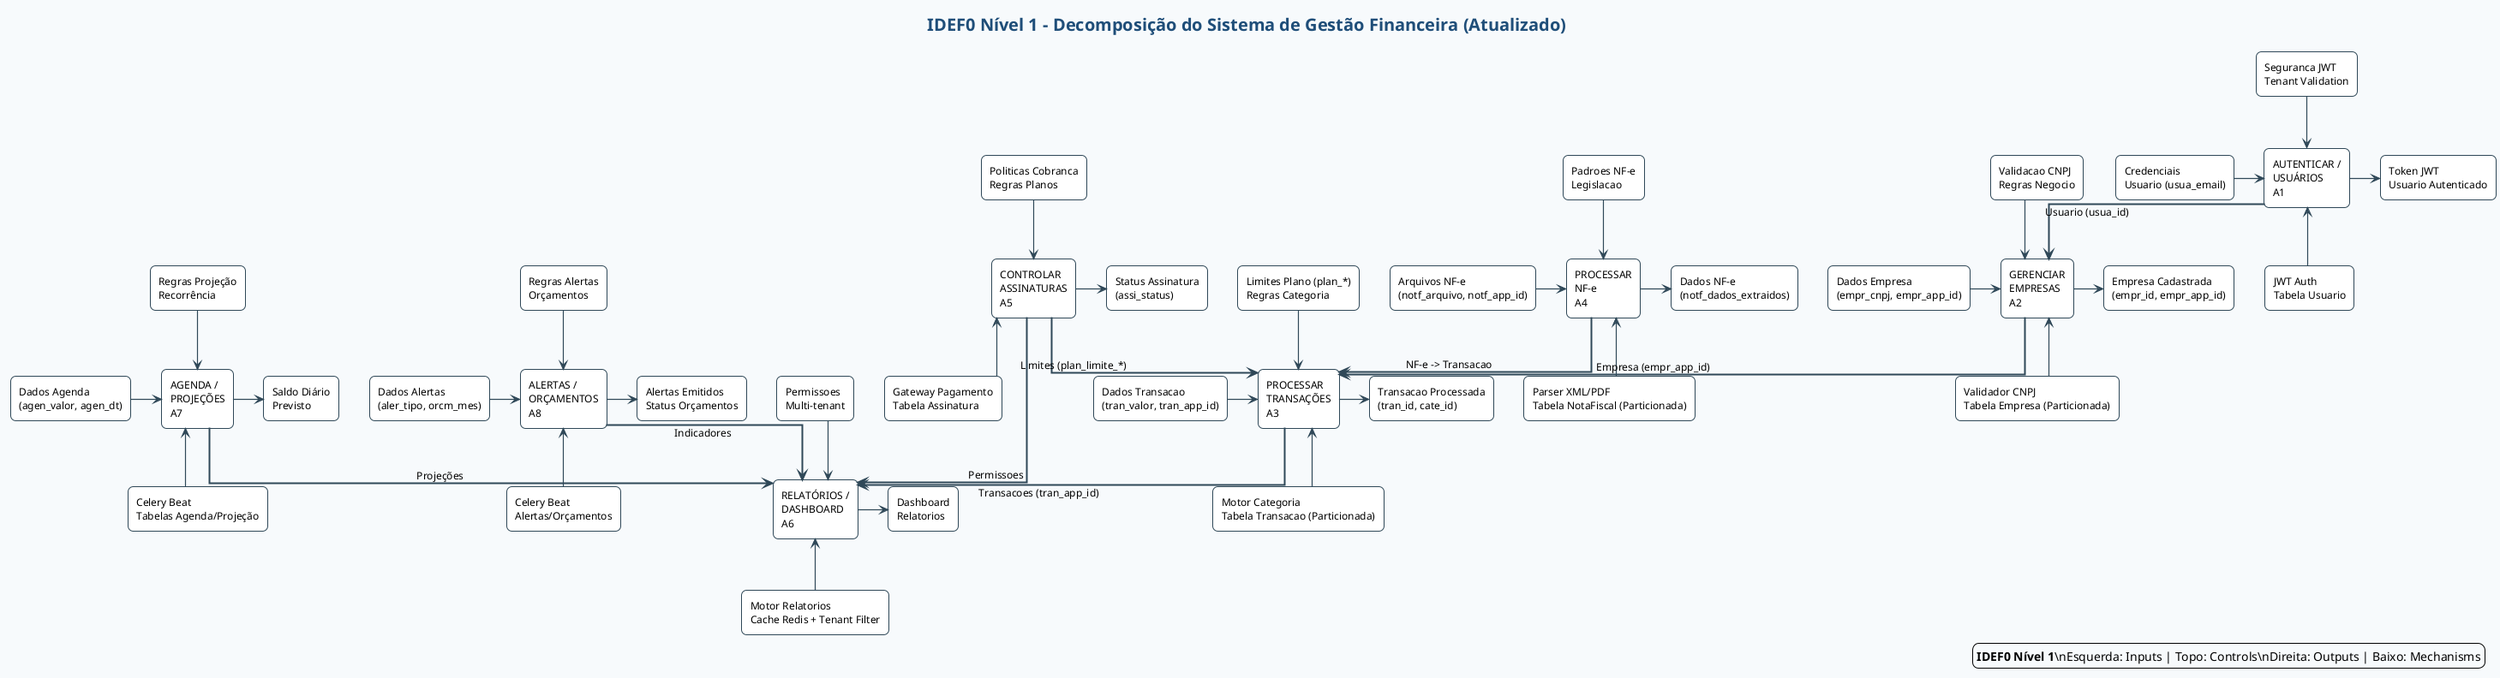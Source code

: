 @startuml
!theme plain
title IDEF0 Nível 1 - Decomposição do Sistema de Gestão Financeira (Atualizado)

skinparam linetype ortho
skinparam backgroundColor #F7FAFC
skinparam shadowing false
skinparam defaultFontName "Arial"
skinparam defaultFontSize 12
skinparam ArrowColor #2F4858
skinparam ArrowThickness 1.2
skinparam rectangle {
	BackgroundColor #FFFFFF
	BorderColor #2F4858
	RoundCorner 12
}
skinparam titleFontSize 20
skinparam titleFontColor #1F4E79

' (Estereótipos removidos para compatibilidade com versão antiga do PlantUML)

' (Removidos links ocultos de layout para reduzir conflitos em versão antiga)

' Funções (Activities)
rectangle "AUTENTICAR /\nUSUÁRIOS\nA1" as A1
rectangle "GERENCIAR\nEMPRESAS\nA2" as A2
rectangle "PROCESSAR\nTRANSAÇÕES\nA3" as A3
rectangle "PROCESSAR\nNF-e\nA4" as A4
rectangle "CONTROLAR\nASSINATURAS\nA5" as A5
rectangle "RELATÓRIOS /\nDASHBOARD\nA6" as A6
rectangle "AGENDA /\nPROJEÇÕES\nA7" as A7
rectangle "ALERTAS /\nORÇAMENTOS\nA8" as A8

' =====================
' INPUTS
' =====================
rectangle "Credenciais\nUsuario (usua_email)" as IN_A1
rectangle "Dados Empresa\n(empr_cnpj, empr_app_id)" as IN_A2
rectangle "Dados Transacao\n(tran_valor, tran_app_id)" as IN_A3
rectangle "Arquivos NF-e\n(notf_arquivo, notf_app_id)" as IN_A4
rectangle "Dados Agenda\n(agen_valor, agen_dt)" as IN_A7
rectangle "Dados Alertas\n(aler_tipo, orcm_mes)" as IN_A8
IN_A1 -right-> A1
IN_A2 -right-> A2
IN_A3 -right-> A3
IN_A4 -right-> A4
IN_A7 -right-> A7
IN_A8 -right-> A8

' =====================
' CONTROLS
' =====================
rectangle "Seguranca JWT\nTenant Validation" as CT_A1
rectangle "Validacao CNPJ\nRegras Negocio" as CT_A2
rectangle "Limites Plano (plan_*)\nRegras Categoria" as CT_A3
rectangle "Padroes NF-e\nLegislacao" as CT_A4
rectangle "Politicas Cobranca\nRegras Planos" as CT_A5
rectangle "Permissoes\nMulti-tenant" as CT_A6
rectangle "Regras Projeção\nRecorrência" as CT_A7
rectangle "Regras Alertas\nOrçamentos" as CT_A8
CT_A1 -down-> A1
CT_A2 -down-> A2
CT_A3 -down-> A3
CT_A4 -down-> A4
CT_A5 -down-> A5
CT_A6 -down-> A6
CT_A7 -down-> A7
CT_A8 -down-> A8

' =====================
' OUTPUTS
' =====================
rectangle "Token JWT\nUsuario Autenticado" as OUT_A1
rectangle "Empresa Cadastrada\n(empr_id, empr_app_id)" as OUT_A2
rectangle "Transacao Processada\n(tran_id, cate_id)" as OUT_A3
rectangle "Dados NF-e\n(notf_dados_extraidos)" as OUT_A4
rectangle "Status Assinatura\n(assi_status)" as OUT_A5
rectangle "Dashboard\nRelatorios" as OUT_A6
rectangle "Saldo Diário\nPrevisto" as OUT_A7
rectangle "Alertas Emitidos\nStatus Orçamentos" as OUT_A8
A1 -right-> OUT_A1
A2 -right-> OUT_A2
A3 -right-> OUT_A3
A4 -right-> OUT_A4
A5 -right-> OUT_A5
A6 -right-> OUT_A6
A7 -right-> OUT_A7
A8 -right-> OUT_A8

' =====================
' MECHANISMS
' =====================
rectangle "JWT Auth\nTabela Usuario" as M_A1
rectangle "Validador CNPJ\nTabela Empresa (Particionada)" as M_A2
rectangle "Motor Categoria\nTabela Transacao (Particionada)" as M_A3
rectangle "Parser XML/PDF\nTabela NotaFiscal (Particionada)" as M_A4
rectangle "Gateway Pagamento\nTabela Assinatura" as M_A5
rectangle "Motor Relatorios\nCache Redis + Tenant Filter" as M_A6
rectangle "Celery Beat\nTabelas Agenda/Projeção" as M_A7
rectangle "Celery Beat\nAlertas/Orçamentos" as M_A8
M_A1 -up-> A1
M_A2 -up-> A2
M_A3 -up-> A3
M_A4 -up-> A4
M_A5 -up-> A5
M_A6 -up-> A6
M_A7 -up-> A7
M_A8 -up-> A8

' Fluxos internos entre funções
A1 -[bold]-> A2 : Usuario (usua_id)
A2 -[bold]-> A3 : Empresa (empr_app_id)
A3 -[bold]-> A6 : Transacoes (tran_app_id)
A4 -[bold]-> A3 : NF-e -> Transacao
A5 -[bold]-> A3 : Limites (plan_limite_*)
A5 -[bold]-> A6 : Permissoes
A7 -[bold]-> A6 : Projeções
A8 -[bold]-> A6 : Indicadores

legend right
<b>IDEF0 Nível 1</b>\nEsquerda: Inputs | Topo: Controls\nDireita: Outputs | Baixo: Mechanisms
endlegend

@enduml